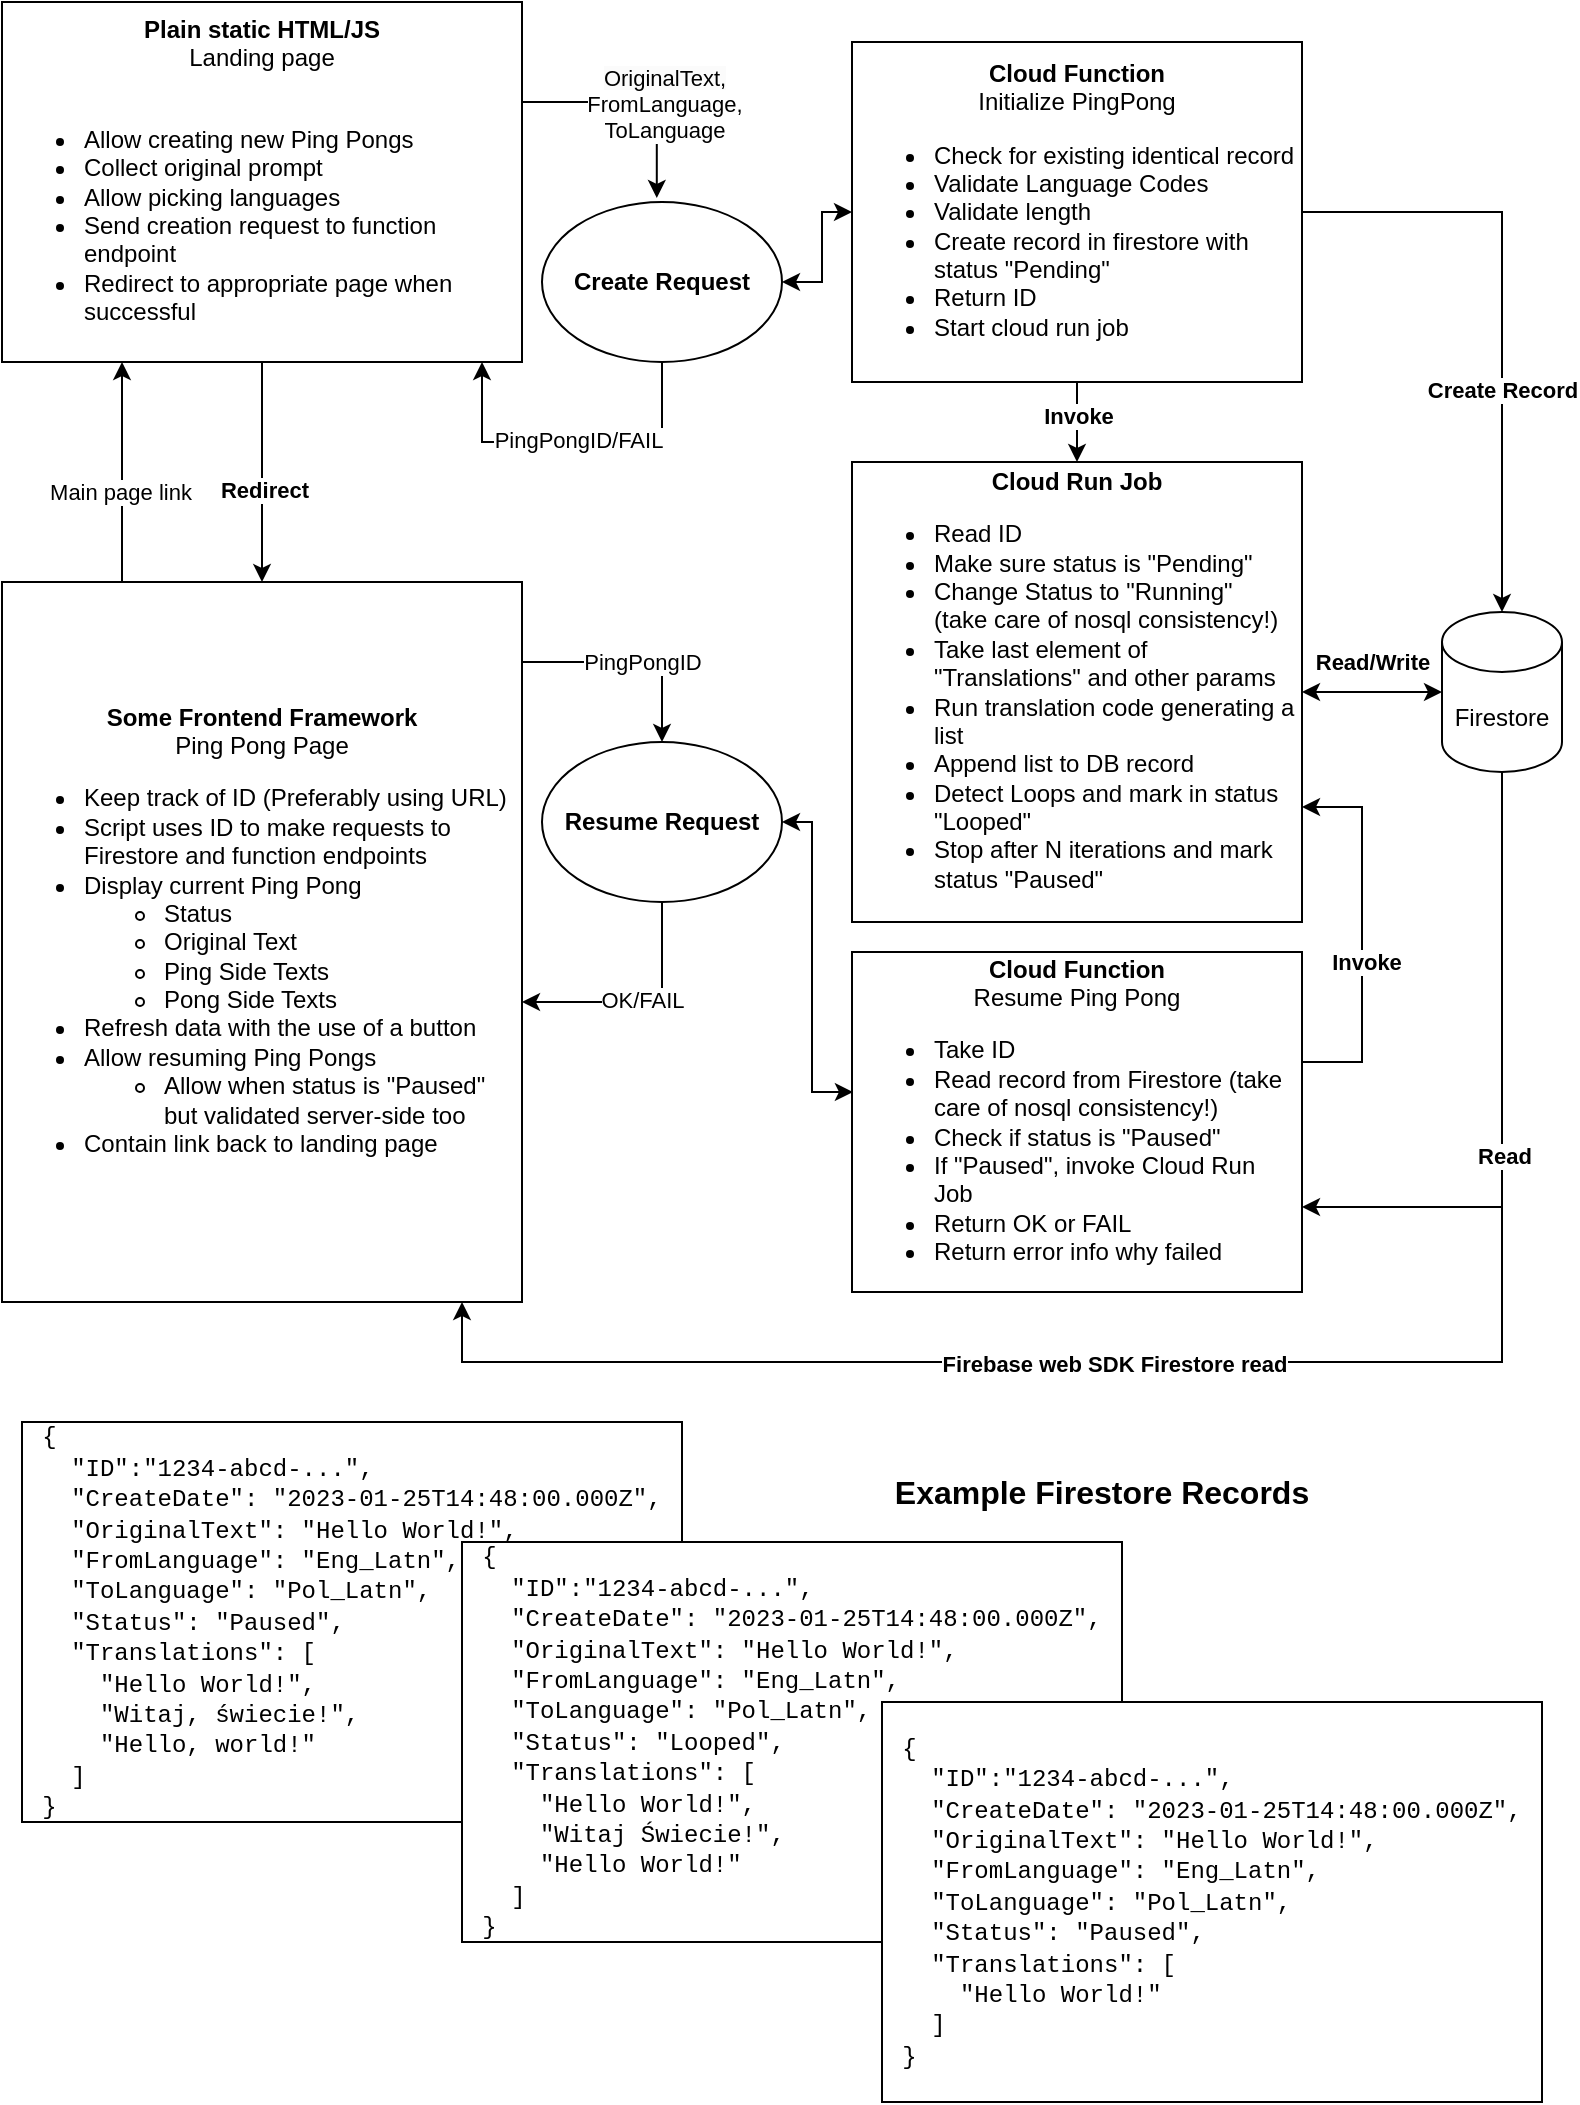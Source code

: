 <mxfile version="21.2.1" type="device">
  <diagram name="Page-1" id="m-9o20i_-PmIpjad_zd5">
    <mxGraphModel dx="1900" dy="491" grid="1" gridSize="10" guides="1" tooltips="1" connect="1" arrows="1" fold="1" page="1" pageScale="1" pageWidth="850" pageHeight="1100" math="0" shadow="0">
      <root>
        <mxCell id="0" />
        <mxCell id="1" parent="0" />
        <mxCell id="jizd02WMZwkqyDSrAhcb-18" style="edgeStyle=orthogonalEdgeStyle;rounded=0;orthogonalLoop=1;jettySize=auto;html=1;entryX=0.5;entryY=0;entryDx=0;entryDy=0;exitX=1.01;exitY=0.289;exitDx=0;exitDy=0;exitPerimeter=0;" parent="1" edge="1">
          <mxGeometry relative="1" as="geometry">
            <Array as="points">
              <mxPoint x="-489.6" y="75" />
            </Array>
            <mxPoint x="-557.0" y="75.02" as="sourcePoint" />
            <mxPoint x="-489.6" y="123" as="targetPoint" />
          </mxGeometry>
        </mxCell>
        <mxCell id="jizd02WMZwkqyDSrAhcb-19" value="&lt;font style=&quot;border-color: var(--border-color); background-color: rgb(251, 251, 251);&quot;&gt;OriginalText,&lt;br style=&quot;border-color: var(--border-color); text-align: left;&quot;&gt;&lt;/font&gt;FromLanguage,&lt;br style=&quot;border-color: var(--border-color);&quot;&gt;&lt;span style=&quot;border-color: var(--border-color); text-align: left;&quot;&gt;ToLanguage&lt;/span&gt;" style="edgeLabel;html=1;align=center;verticalAlign=middle;resizable=0;points=[];" parent="jizd02WMZwkqyDSrAhcb-18" vertex="1" connectable="0">
          <mxGeometry x="0.49" y="3" relative="1" as="geometry">
            <mxPoint y="-18" as="offset" />
          </mxGeometry>
        </mxCell>
        <mxCell id="jizd02WMZwkqyDSrAhcb-51" style="edgeStyle=orthogonalEdgeStyle;rounded=0;orthogonalLoop=1;jettySize=auto;html=1;" parent="1" source="jizd02WMZwkqyDSrAhcb-1" target="jizd02WMZwkqyDSrAhcb-16" edge="1">
          <mxGeometry relative="1" as="geometry">
            <Array as="points">
              <mxPoint x="-487" y="355" />
            </Array>
          </mxGeometry>
        </mxCell>
        <mxCell id="jizd02WMZwkqyDSrAhcb-52" value="PingPongID" style="edgeLabel;html=1;align=center;verticalAlign=middle;resizable=0;points=[];" parent="jizd02WMZwkqyDSrAhcb-51" vertex="1" connectable="0">
          <mxGeometry x="0.085" relative="1" as="geometry">
            <mxPoint as="offset" />
          </mxGeometry>
        </mxCell>
        <mxCell id="Drf0sw_uvwbe3akBlWan-4" style="edgeStyle=orthogonalEdgeStyle;rounded=0;orthogonalLoop=1;jettySize=auto;html=1;" parent="1" source="jizd02WMZwkqyDSrAhcb-1" target="Drf0sw_uvwbe3akBlWan-1" edge="1">
          <mxGeometry relative="1" as="geometry">
            <Array as="points">
              <mxPoint x="-757" y="285" />
              <mxPoint x="-757" y="285" />
            </Array>
          </mxGeometry>
        </mxCell>
        <mxCell id="Drf0sw_uvwbe3akBlWan-5" value="Main page link" style="edgeLabel;html=1;align=center;verticalAlign=middle;resizable=0;points=[];" parent="Drf0sw_uvwbe3akBlWan-4" vertex="1" connectable="0">
          <mxGeometry x="-0.182" y="1" relative="1" as="geometry">
            <mxPoint as="offset" />
          </mxGeometry>
        </mxCell>
        <mxCell id="jizd02WMZwkqyDSrAhcb-1" value="&lt;b&gt;Some Frontend Framework&lt;/b&gt;&lt;br&gt;Ping Pong Page&lt;br&gt;&lt;ul style=&quot;&quot;&gt;&lt;li style=&quot;text-align: left;&quot;&gt;Keep track of ID (Preferably using URL)&lt;/li&gt;&lt;li style=&quot;text-align: left;&quot;&gt;Script uses ID to make requests to Firestore and function endpoints&lt;/li&gt;&lt;li style=&quot;text-align: left;&quot;&gt;Display current Ping Pong&lt;/li&gt;&lt;ul&gt;&lt;li style=&quot;text-align: left;&quot;&gt;Status&lt;/li&gt;&lt;li style=&quot;text-align: left;&quot;&gt;Original Text&lt;/li&gt;&lt;li style=&quot;text-align: left;&quot;&gt;Ping Side Texts&lt;/li&gt;&lt;li style=&quot;text-align: left;&quot;&gt;Pong Side Texts&lt;/li&gt;&lt;/ul&gt;&lt;li style=&quot;text-align: left;&quot;&gt;Refresh data with the use of a button&lt;/li&gt;&lt;li style=&quot;border-color: var(--border-color); text-align: left;&quot;&gt;Allow resuming Ping Pongs&lt;/li&gt;&lt;ul&gt;&lt;li style=&quot;border-color: var(--border-color); text-align: left;&quot;&gt;Allow when status is &quot;Paused&quot; but validated server-side too&lt;/li&gt;&lt;/ul&gt;&lt;li style=&quot;text-align: left;&quot;&gt;Contain link back to landing page&amp;nbsp;&lt;/li&gt;&lt;/ul&gt;" style="rounded=0;whiteSpace=wrap;html=1;" parent="1" vertex="1">
          <mxGeometry x="-817" y="315" width="260" height="360" as="geometry" />
        </mxCell>
        <mxCell id="jizd02WMZwkqyDSrAhcb-6" style="rounded=0;orthogonalLoop=1;jettySize=auto;html=1;exitX=1;exitY=0.5;exitDx=0;exitDy=0;edgeStyle=orthogonalEdgeStyle;entryX=0.5;entryY=0;entryDx=0;entryDy=0;entryPerimeter=0;" parent="1" source="jizd02WMZwkqyDSrAhcb-2" target="jizd02WMZwkqyDSrAhcb-14" edge="1">
          <mxGeometry relative="1" as="geometry">
            <mxPoint x="293" y="305" as="targetPoint" />
            <Array as="points">
              <mxPoint x="-67" y="130" />
            </Array>
          </mxGeometry>
        </mxCell>
        <mxCell id="jizd02WMZwkqyDSrAhcb-10" value="&lt;b&gt;Create Record&lt;/b&gt;" style="edgeLabel;html=1;align=center;verticalAlign=middle;resizable=0;points=[];" parent="jizd02WMZwkqyDSrAhcb-6" vertex="1" connectable="0">
          <mxGeometry x="0.298" y="-1" relative="1" as="geometry">
            <mxPoint x="1" y="-6" as="offset" />
          </mxGeometry>
        </mxCell>
        <mxCell id="jizd02WMZwkqyDSrAhcb-8" style="edgeStyle=orthogonalEdgeStyle;rounded=0;orthogonalLoop=1;jettySize=auto;html=1;" parent="1" source="jizd02WMZwkqyDSrAhcb-2" target="jizd02WMZwkqyDSrAhcb-7" edge="1">
          <mxGeometry relative="1" as="geometry">
            <Array as="points">
              <mxPoint x="-292" y="275" />
              <mxPoint x="-292" y="275" />
            </Array>
          </mxGeometry>
        </mxCell>
        <mxCell id="jizd02WMZwkqyDSrAhcb-34" value="&lt;b&gt;Invoke&lt;/b&gt;" style="edgeLabel;html=1;align=center;verticalAlign=middle;resizable=0;points=[];" parent="jizd02WMZwkqyDSrAhcb-8" vertex="1" connectable="0">
          <mxGeometry x="-0.18" relative="1" as="geometry">
            <mxPoint as="offset" />
          </mxGeometry>
        </mxCell>
        <mxCell id="jizd02WMZwkqyDSrAhcb-2" value="&lt;b&gt;Cloud Function&lt;br&gt;&lt;/b&gt;Initialize PingPong&lt;br&gt;&lt;div style=&quot;text-align: left;&quot;&gt;&lt;ul style=&quot;&quot;&gt;&lt;li style=&quot;font-weight: bold;&quot;&gt;&lt;span style=&quot;background-color: initial; font-weight: normal;&quot;&gt;Check for existing identical record&lt;/span&gt;&lt;/li&gt;&lt;li style=&quot;font-weight: bold;&quot;&gt;&lt;span style=&quot;background-color: initial; font-weight: normal;&quot;&gt;Validate Language Codes&lt;/span&gt;&lt;/li&gt;&lt;li style=&quot;font-weight: bold;&quot;&gt;&lt;span style=&quot;background-color: initial; font-weight: normal;&quot;&gt;Validate length&lt;/span&gt;&lt;/li&gt;&lt;li style=&quot;&quot;&gt;&lt;span style=&quot;background-color: initial;&quot;&gt;Create record in firestore with status &quot;Pending&quot;&lt;/span&gt;&lt;/li&gt;&lt;li style=&quot;&quot;&gt;&lt;span style=&quot;background-color: initial;&quot;&gt;Return ID&lt;/span&gt;&lt;/li&gt;&lt;li style=&quot;&quot;&gt;&lt;span style=&quot;background-color: initial;&quot;&gt;Start cloud run job&lt;/span&gt;&lt;/li&gt;&lt;/ul&gt;&lt;/div&gt;" style="rounded=0;whiteSpace=wrap;html=1;" parent="1" vertex="1">
          <mxGeometry x="-392" y="45" width="225" height="170" as="geometry" />
        </mxCell>
        <mxCell id="jizd02WMZwkqyDSrAhcb-9" style="edgeStyle=orthogonalEdgeStyle;rounded=0;orthogonalLoop=1;jettySize=auto;html=1;entryX=0;entryY=0.5;entryDx=0;entryDy=0;entryPerimeter=0;startArrow=classic;startFill=1;" parent="1" source="jizd02WMZwkqyDSrAhcb-7" target="jizd02WMZwkqyDSrAhcb-14" edge="1">
          <mxGeometry relative="1" as="geometry">
            <mxPoint x="233" y="345" as="targetPoint" />
          </mxGeometry>
        </mxCell>
        <mxCell id="jizd02WMZwkqyDSrAhcb-11" value="&lt;b&gt;Read/Write&lt;/b&gt;" style="edgeLabel;html=1;align=center;verticalAlign=middle;resizable=0;points=[];" parent="jizd02WMZwkqyDSrAhcb-9" vertex="1" connectable="0">
          <mxGeometry x="-0.281" y="2" relative="1" as="geometry">
            <mxPoint x="10" y="-13" as="offset" />
          </mxGeometry>
        </mxCell>
        <mxCell id="jizd02WMZwkqyDSrAhcb-7" value="&lt;b&gt;Cloud Run Job&lt;/b&gt;&lt;br&gt;&lt;ul style=&quot;&quot;&gt;&lt;li style=&quot;text-align: left;&quot;&gt;Read ID&lt;/li&gt;&lt;li style=&quot;text-align: left;&quot;&gt;Make sure status is &quot;Pending&quot;&lt;/li&gt;&lt;li style=&quot;text-align: left;&quot;&gt;Change Status to &quot;Running&quot;&lt;br&gt;(take care of nosql consistency!)&lt;br&gt;&lt;/li&gt;&lt;li style=&quot;text-align: left;&quot;&gt;Take last element of &quot;Translations&quot; and other params&lt;/li&gt;&lt;li style=&quot;text-align: left;&quot;&gt;Run translation code generating a list&lt;/li&gt;&lt;li style=&quot;text-align: left;&quot;&gt;Append list to DB record&lt;/li&gt;&lt;li style=&quot;text-align: left;&quot;&gt;Detect Loops and mark in status &quot;Looped&quot;&lt;/li&gt;&lt;li style=&quot;text-align: left;&quot;&gt;Stop after N iterations and mark status &quot;Paused&quot;&lt;/li&gt;&lt;/ul&gt;" style="rounded=0;whiteSpace=wrap;html=1;" parent="1" vertex="1">
          <mxGeometry x="-392" y="255" width="225" height="230" as="geometry" />
        </mxCell>
        <mxCell id="jizd02WMZwkqyDSrAhcb-31" style="edgeStyle=orthogonalEdgeStyle;rounded=0;orthogonalLoop=1;jettySize=auto;html=1;" parent="1" source="jizd02WMZwkqyDSrAhcb-14" target="jizd02WMZwkqyDSrAhcb-1" edge="1">
          <mxGeometry relative="1" as="geometry">
            <Array as="points">
              <mxPoint x="-67" y="705" />
              <mxPoint x="-587" y="705" />
            </Array>
            <mxPoint x="-727" y="705" as="targetPoint" />
          </mxGeometry>
        </mxCell>
        <mxCell id="jizd02WMZwkqyDSrAhcb-33" value="&lt;b&gt;Firebase web SDK Firestore read&lt;/b&gt;" style="edgeLabel;html=1;align=center;verticalAlign=middle;resizable=0;points=[];" parent="jizd02WMZwkqyDSrAhcb-31" vertex="1" connectable="0">
          <mxGeometry x="0.36" y="1" relative="1" as="geometry">
            <mxPoint x="85" as="offset" />
          </mxGeometry>
        </mxCell>
        <mxCell id="jizd02WMZwkqyDSrAhcb-40" style="edgeStyle=orthogonalEdgeStyle;rounded=0;orthogonalLoop=1;jettySize=auto;html=1;entryX=1;entryY=0.75;entryDx=0;entryDy=0;" parent="1" source="jizd02WMZwkqyDSrAhcb-14" target="jizd02WMZwkqyDSrAhcb-30" edge="1">
          <mxGeometry relative="1" as="geometry">
            <Array as="points">
              <mxPoint x="-67" y="627" />
            </Array>
          </mxGeometry>
        </mxCell>
        <mxCell id="jizd02WMZwkqyDSrAhcb-41" value="&lt;b&gt;Read&lt;/b&gt;" style="edgeLabel;html=1;align=center;verticalAlign=middle;resizable=0;points=[];" parent="jizd02WMZwkqyDSrAhcb-40" vertex="1" connectable="0">
          <mxGeometry x="0.208" y="1" relative="1" as="geometry">
            <mxPoint as="offset" />
          </mxGeometry>
        </mxCell>
        <mxCell id="jizd02WMZwkqyDSrAhcb-14" value="Firestore" style="shape=cylinder3;whiteSpace=wrap;html=1;boundedLbl=1;backgroundOutline=1;size=15;" parent="1" vertex="1">
          <mxGeometry x="-97" y="330" width="60" height="80" as="geometry" />
        </mxCell>
        <mxCell id="jizd02WMZwkqyDSrAhcb-20" style="edgeStyle=orthogonalEdgeStyle;rounded=0;orthogonalLoop=1;jettySize=auto;html=1;startArrow=classic;startFill=1;" parent="1" source="jizd02WMZwkqyDSrAhcb-15" target="jizd02WMZwkqyDSrAhcb-2" edge="1">
          <mxGeometry relative="1" as="geometry" />
        </mxCell>
        <mxCell id="jizd02WMZwkqyDSrAhcb-21" style="edgeStyle=orthogonalEdgeStyle;rounded=0;orthogonalLoop=1;jettySize=auto;html=1;exitX=0.5;exitY=1;exitDx=0;exitDy=0;" parent="1" source="jizd02WMZwkqyDSrAhcb-15" target="Drf0sw_uvwbe3akBlWan-1" edge="1">
          <mxGeometry relative="1" as="geometry">
            <mxPoint x="-767" y="315" as="targetPoint" />
            <Array as="points">
              <mxPoint x="-487" y="245" />
              <mxPoint x="-577" y="245" />
            </Array>
          </mxGeometry>
        </mxCell>
        <mxCell id="jizd02WMZwkqyDSrAhcb-22" value="PingPongID/FAIL" style="edgeLabel;html=1;align=center;verticalAlign=middle;resizable=0;points=[];" parent="jizd02WMZwkqyDSrAhcb-21" vertex="1" connectable="0">
          <mxGeometry x="0.117" y="-1" relative="1" as="geometry">
            <mxPoint x="13" as="offset" />
          </mxGeometry>
        </mxCell>
        <mxCell id="jizd02WMZwkqyDSrAhcb-15" value="&lt;b&gt;Create Request&lt;/b&gt;&lt;span style=&quot;border-color: var(--border-color); text-align: left; background-color: rgb(255, 255, 255); font-size: 11px;&quot;&gt;&lt;br&gt;&lt;/span&gt;" style="ellipse;whiteSpace=wrap;html=1;" parent="1" vertex="1">
          <mxGeometry x="-547" y="125" width="120" height="80" as="geometry" />
        </mxCell>
        <mxCell id="jizd02WMZwkqyDSrAhcb-50" style="edgeStyle=orthogonalEdgeStyle;rounded=0;orthogonalLoop=1;jettySize=auto;html=1;entryX=0.002;entryY=0.412;entryDx=0;entryDy=0;entryPerimeter=0;startArrow=classic;startFill=1;" parent="1" source="jizd02WMZwkqyDSrAhcb-16" target="jizd02WMZwkqyDSrAhcb-30" edge="1">
          <mxGeometry relative="1" as="geometry">
            <Array as="points">
              <mxPoint x="-412" y="435" />
              <mxPoint x="-412" y="570" />
            </Array>
          </mxGeometry>
        </mxCell>
        <mxCell id="jizd02WMZwkqyDSrAhcb-53" style="edgeStyle=orthogonalEdgeStyle;rounded=0;orthogonalLoop=1;jettySize=auto;html=1;" parent="1" source="jizd02WMZwkqyDSrAhcb-16" target="jizd02WMZwkqyDSrAhcb-1" edge="1">
          <mxGeometry relative="1" as="geometry">
            <Array as="points">
              <mxPoint x="-487" y="525" />
            </Array>
          </mxGeometry>
        </mxCell>
        <mxCell id="jizd02WMZwkqyDSrAhcb-54" value="OK/FAIL" style="edgeLabel;html=1;align=center;verticalAlign=middle;resizable=0;points=[];" parent="jizd02WMZwkqyDSrAhcb-53" vertex="1" connectable="0">
          <mxGeometry x="0.011" y="-1" relative="1" as="geometry">
            <mxPoint as="offset" />
          </mxGeometry>
        </mxCell>
        <mxCell id="jizd02WMZwkqyDSrAhcb-16" value="&lt;b&gt;Resume Request&lt;/b&gt;&lt;span style=&quot;border-color: var(--border-color); font-size: 11px; text-align: left; background-color: rgb(255, 255, 255);&quot;&gt;&lt;br&gt;&lt;/span&gt;" style="ellipse;whiteSpace=wrap;html=1;" parent="1" vertex="1">
          <mxGeometry x="-547" y="395" width="120" height="80" as="geometry" />
        </mxCell>
        <mxCell id="jizd02WMZwkqyDSrAhcb-38" style="edgeStyle=orthogonalEdgeStyle;rounded=0;orthogonalLoop=1;jettySize=auto;html=1;entryX=1;entryY=0.75;entryDx=0;entryDy=0;" parent="1" source="jizd02WMZwkqyDSrAhcb-30" target="jizd02WMZwkqyDSrAhcb-7" edge="1">
          <mxGeometry relative="1" as="geometry">
            <Array as="points">
              <mxPoint x="-137" y="555" />
              <mxPoint x="-137" y="428" />
            </Array>
          </mxGeometry>
        </mxCell>
        <mxCell id="jizd02WMZwkqyDSrAhcb-39" value="&lt;b&gt;Invoke&lt;/b&gt;" style="edgeLabel;html=1;align=center;verticalAlign=middle;resizable=0;points=[];" parent="jizd02WMZwkqyDSrAhcb-38" vertex="1" connectable="0">
          <mxGeometry x="-0.139" y="-2" relative="1" as="geometry">
            <mxPoint as="offset" />
          </mxGeometry>
        </mxCell>
        <mxCell id="jizd02WMZwkqyDSrAhcb-30" value="&lt;b&gt;Cloud Function&lt;br&gt;&lt;/b&gt;Resume Ping Pong&lt;br&gt;&lt;div style=&quot;text-align: left;&quot;&gt;&lt;ul style=&quot;&quot;&gt;&lt;li style=&quot;&quot;&gt;Take ID&lt;/li&gt;&lt;li style=&quot;&quot;&gt;Read record from Firestore (take care of&amp;nbsp;nosql consistency!)&amp;nbsp;&lt;/li&gt;&lt;li style=&quot;&quot;&gt;Check if status is &quot;Paused&quot;&lt;/li&gt;&lt;li style=&quot;&quot;&gt;If &quot;Paused&quot;, invoke Cloud Run Job&lt;/li&gt;&lt;li style=&quot;&quot;&gt;Return OK or FAIL&amp;nbsp;&lt;/li&gt;&lt;li style=&quot;&quot;&gt;Return error info why failed&lt;/li&gt;&lt;/ul&gt;&lt;/div&gt;" style="rounded=0;whiteSpace=wrap;html=1;" parent="1" vertex="1">
          <mxGeometry x="-392" y="500" width="225" height="170" as="geometry" />
        </mxCell>
        <mxCell id="jizd02WMZwkqyDSrAhcb-35" value="&lt;div style=&quot;text-align: left;&quot;&gt;&lt;span style=&quot;background-color: initial;&quot;&gt;&lt;font face=&quot;Courier New&quot;&gt;{&lt;/font&gt;&lt;/span&gt;&lt;/div&gt;&lt;div style=&quot;text-align: left;&quot;&gt;&lt;span style=&quot;background-color: initial;&quot;&gt;&lt;font face=&quot;Courier New&quot;&gt;&amp;nbsp; &quot;ID&quot;:&quot;1234-abcd-...&quot;,&lt;/font&gt;&lt;/span&gt;&lt;/div&gt;&lt;div style=&quot;text-align: left;&quot;&gt;&lt;div style=&quot;border-color: var(--border-color);&quot;&gt;&lt;font style=&quot;border-color: var(--border-color);&quot; face=&quot;Courier New&quot;&gt;&amp;nbsp; &quot;CreateDate&quot;: &quot;2023-01-25T14:48:00.000Z&quot;,&lt;/font&gt;&lt;/div&gt;&lt;/div&gt;&lt;div style=&quot;text-align: left;&quot;&gt;&lt;font face=&quot;Courier New&quot;&gt;&amp;nbsp; &quot;OriginalText&quot;: &quot;Hello World!&quot;,&lt;br&gt;&amp;nbsp; &quot;FromLanguage&quot;: &quot;Eng_Latn&quot;,&lt;/font&gt;&lt;/div&gt;&lt;div style=&quot;text-align: left;&quot;&gt;&lt;span style=&quot;background-color: initial;&quot;&gt;&lt;font face=&quot;Courier New&quot;&gt;&amp;nbsp; &quot;ToLanguage&quot;: &quot;Pol_Latn&quot;,&lt;/font&gt;&lt;/span&gt;&lt;/div&gt;&lt;div style=&quot;text-align: left;&quot;&gt;&lt;span style=&quot;background-color: initial;&quot;&gt;&lt;font face=&quot;Courier New&quot;&gt;&amp;nbsp; &quot;Status&quot;: &quot;Paused&quot;,&lt;/font&gt;&lt;/span&gt;&lt;/div&gt;&lt;div style=&quot;text-align: left;&quot;&gt;&lt;font face=&quot;Courier New&quot;&gt;&amp;nbsp; &quot;Translations&quot;: [&lt;/font&gt;&lt;/div&gt;&lt;div style=&quot;text-align: left;&quot;&gt;&lt;font face=&quot;Courier New&quot;&gt;&amp;nbsp; &amp;nbsp; &quot;Hello World!&quot;,&lt;/font&gt;&lt;/div&gt;&lt;div style=&quot;text-align: left;&quot;&gt;&lt;font face=&quot;Courier New&quot;&gt;&amp;nbsp; &amp;nbsp; &quot;Witaj, świecie!&quot;,&lt;/font&gt;&lt;/div&gt;&lt;div style=&quot;text-align: left;&quot;&gt;&lt;font face=&quot;Courier New&quot;&gt;&amp;nbsp; &amp;nbsp; &quot;Hello, world!&quot;&lt;/font&gt;&lt;/div&gt;&lt;div style=&quot;text-align: left;&quot;&gt;&lt;font face=&quot;Courier New&quot;&gt;&amp;nbsp; ]&lt;/font&gt;&lt;/div&gt;&lt;div style=&quot;text-align: left;&quot;&gt;&lt;span style=&quot;background-color: initial;&quot;&gt;&lt;font face=&quot;Courier New&quot;&gt;}&lt;/font&gt;&lt;/span&gt;&lt;/div&gt;" style="rounded=0;whiteSpace=wrap;html=1;" parent="1" vertex="1">
          <mxGeometry x="-807" y="735" width="330" height="200" as="geometry" />
        </mxCell>
        <mxCell id="jizd02WMZwkqyDSrAhcb-37" value="&lt;b&gt;&lt;font style=&quot;font-size: 16px;&quot;&gt;Example Firestore Records&lt;/font&gt;&lt;/b&gt;" style="text;html=1;strokeColor=none;fillColor=none;align=center;verticalAlign=middle;whiteSpace=wrap;rounded=0;" parent="1" vertex="1">
          <mxGeometry x="-397" y="755" width="260" height="30" as="geometry" />
        </mxCell>
        <mxCell id="Drf0sw_uvwbe3akBlWan-2" style="edgeStyle=orthogonalEdgeStyle;rounded=0;orthogonalLoop=1;jettySize=auto;html=1;" parent="1" source="Drf0sw_uvwbe3akBlWan-1" target="jizd02WMZwkqyDSrAhcb-1" edge="1">
          <mxGeometry relative="1" as="geometry">
            <Array as="points">
              <mxPoint x="-687" y="235" />
              <mxPoint x="-687" y="235" />
            </Array>
          </mxGeometry>
        </mxCell>
        <mxCell id="Drf0sw_uvwbe3akBlWan-3" value="&lt;b&gt;Redirect&lt;/b&gt;" style="edgeLabel;html=1;align=center;verticalAlign=middle;resizable=0;points=[];" parent="Drf0sw_uvwbe3akBlWan-2" vertex="1" connectable="0">
          <mxGeometry x="0.167" y="1" relative="1" as="geometry">
            <mxPoint as="offset" />
          </mxGeometry>
        </mxCell>
        <mxCell id="Drf0sw_uvwbe3akBlWan-1" value="&lt;b&gt;Plain static HTML/JS&lt;/b&gt;&lt;br&gt;&lt;span style=&quot;text-align: left; background-color: initial;&quot;&gt;Landing page&lt;/span&gt;&lt;br&gt;&lt;br&gt;&lt;ul&gt;&lt;li style=&quot;text-align: left; border-color: var(--border-color);&quot;&gt;Allow creating new Ping Pongs&lt;/li&gt;&lt;li style=&quot;text-align: left; border-color: var(--border-color);&quot;&gt;Collect original prompt&lt;/li&gt;&lt;li style=&quot;text-align: left; border-color: var(--border-color);&quot;&gt;Allow picking languages&lt;/li&gt;&lt;li style=&quot;text-align: left; border-color: var(--border-color);&quot;&gt;Send creation request to function endpoint&lt;/li&gt;&lt;li style=&quot;text-align: left; border-color: var(--border-color);&quot;&gt;Redirect to appropriate page when successful&lt;/li&gt;&lt;/ul&gt;" style="rounded=0;whiteSpace=wrap;html=1;" parent="1" vertex="1">
          <mxGeometry x="-817" y="25" width="260" height="180" as="geometry" />
        </mxCell>
        <mxCell id="jizd02WMZwkqyDSrAhcb-24" value="&lt;div style=&quot;text-align: left;&quot;&gt;&lt;span style=&quot;background-color: initial;&quot;&gt;&lt;font face=&quot;Courier New&quot;&gt;{&lt;/font&gt;&lt;/span&gt;&lt;/div&gt;&lt;div style=&quot;text-align: left;&quot;&gt;&lt;span style=&quot;background-color: initial;&quot;&gt;&lt;font face=&quot;Courier New&quot;&gt;&amp;nbsp; &quot;ID&quot;:&quot;1234-abcd-...&quot;,&lt;/font&gt;&lt;/span&gt;&lt;/div&gt;&lt;div style=&quot;text-align: left;&quot;&gt;&lt;div style=&quot;border-color: var(--border-color);&quot;&gt;&lt;font style=&quot;border-color: var(--border-color);&quot; face=&quot;Courier New&quot;&gt;&amp;nbsp; &quot;CreateDate&quot;: &quot;2023-01-25T14:48:00.000Z&quot;,&lt;/font&gt;&lt;/div&gt;&lt;/div&gt;&lt;div style=&quot;text-align: left;&quot;&gt;&lt;font face=&quot;Courier New&quot;&gt;&amp;nbsp; &quot;OriginalText&quot;: &quot;Hello World!&quot;,&lt;br&gt;&amp;nbsp; &quot;FromLanguage&quot;: &quot;Eng_Latn&quot;,&lt;/font&gt;&lt;/div&gt;&lt;div style=&quot;text-align: left;&quot;&gt;&lt;span style=&quot;background-color: initial;&quot;&gt;&lt;font face=&quot;Courier New&quot;&gt;&amp;nbsp; &quot;ToLanguage&quot;: &quot;Pol_Latn&quot;,&lt;/font&gt;&lt;/span&gt;&lt;/div&gt;&lt;div style=&quot;text-align: left;&quot;&gt;&lt;span style=&quot;background-color: initial;&quot;&gt;&lt;font face=&quot;Courier New&quot;&gt;&amp;nbsp; &quot;Status&quot;: &quot;Looped&quot;,&lt;/font&gt;&lt;/span&gt;&lt;/div&gt;&lt;div style=&quot;text-align: left;&quot;&gt;&lt;font face=&quot;Courier New&quot;&gt;&amp;nbsp; &quot;Translations&quot;: [&lt;/font&gt;&lt;/div&gt;&lt;div style=&quot;text-align: left;&quot;&gt;&lt;font face=&quot;Courier New&quot;&gt;&amp;nbsp; &amp;nbsp; &quot;Hello World!&quot;,&lt;/font&gt;&lt;/div&gt;&lt;div style=&quot;text-align: left;&quot;&gt;&lt;font face=&quot;Courier New&quot;&gt;&amp;nbsp; &amp;nbsp; &quot;Witaj Świecie!&quot;,&lt;/font&gt;&lt;/div&gt;&lt;div style=&quot;text-align: left;&quot;&gt;&lt;font face=&quot;Courier New&quot;&gt;&amp;nbsp; &amp;nbsp; &quot;Hello World!&quot;&lt;/font&gt;&lt;/div&gt;&lt;div style=&quot;text-align: left;&quot;&gt;&lt;font face=&quot;Courier New&quot;&gt;&amp;nbsp; ]&lt;/font&gt;&lt;/div&gt;&lt;div style=&quot;text-align: left;&quot;&gt;&lt;span style=&quot;background-color: initial;&quot;&gt;&lt;font face=&quot;Courier New&quot;&gt;}&lt;/font&gt;&lt;/span&gt;&lt;/div&gt;" style="rounded=0;whiteSpace=wrap;html=1;" parent="1" vertex="1">
          <mxGeometry x="-587" y="795" width="330" height="200" as="geometry" />
        </mxCell>
        <mxCell id="jizd02WMZwkqyDSrAhcb-27" value="&lt;div style=&quot;text-align: left;&quot;&gt;&lt;span style=&quot;background-color: initial;&quot;&gt;&lt;font face=&quot;Courier New&quot;&gt;{&lt;/font&gt;&lt;/span&gt;&lt;/div&gt;&lt;div style=&quot;text-align: left;&quot;&gt;&lt;span style=&quot;background-color: initial;&quot;&gt;&lt;font face=&quot;Courier New&quot;&gt;&amp;nbsp; &quot;ID&quot;:&quot;1234-abcd-...&quot;,&lt;/font&gt;&lt;/span&gt;&lt;/div&gt;&lt;div style=&quot;text-align: left;&quot;&gt;&lt;font face=&quot;Courier New&quot;&gt;&amp;nbsp; &quot;CreateDate&quot;: &quot;2023-01-25T14:48:00.000Z&quot;,&lt;/font&gt;&lt;/div&gt;&lt;div style=&quot;text-align: left;&quot;&gt;&lt;span style=&quot;background-color: initial;&quot;&gt;&lt;font face=&quot;Courier New&quot;&gt;&amp;nbsp; &quot;OriginalText&quot;: &quot;Hello World!&quot;,&lt;br&gt;&amp;nbsp; &quot;FromLanguage&quot;: &quot;Eng_Latn&quot;,&lt;/font&gt;&lt;/span&gt;&lt;/div&gt;&lt;div style=&quot;text-align: left;&quot;&gt;&lt;span style=&quot;background-color: initial;&quot;&gt;&lt;font face=&quot;Courier New&quot;&gt;&amp;nbsp; &quot;ToLanguage&quot;: &quot;Pol_Latn&quot;,&lt;/font&gt;&lt;/span&gt;&lt;/div&gt;&lt;div style=&quot;text-align: left;&quot;&gt;&lt;span style=&quot;background-color: initial;&quot;&gt;&lt;font face=&quot;Courier New&quot;&gt;&amp;nbsp; &quot;Status&quot;: &quot;Paused&quot;,&lt;/font&gt;&lt;/span&gt;&lt;/div&gt;&lt;div style=&quot;text-align: left;&quot;&gt;&lt;font face=&quot;Courier New&quot;&gt;&amp;nbsp; &quot;Translations&quot;: [&lt;/font&gt;&lt;/div&gt;&lt;div style=&quot;text-align: left;&quot;&gt;&lt;font face=&quot;Courier New&quot;&gt;&amp;nbsp; &amp;nbsp; &quot;Hello World!&quot;&lt;/font&gt;&lt;/div&gt;&lt;div style=&quot;text-align: left;&quot;&gt;&lt;span style=&quot;font-family: &amp;quot;Courier New&amp;quot;; background-color: initial;&quot;&gt;&amp;nbsp; ]&lt;/span&gt;&lt;br&gt;&lt;/div&gt;&lt;div style=&quot;text-align: left;&quot;&gt;&lt;span style=&quot;background-color: initial;&quot;&gt;&lt;font face=&quot;Courier New&quot;&gt;}&lt;/font&gt;&lt;/span&gt;&lt;/div&gt;" style="rounded=0;whiteSpace=wrap;html=1;" parent="1" vertex="1">
          <mxGeometry x="-377" y="875" width="330" height="200" as="geometry" />
        </mxCell>
      </root>
    </mxGraphModel>
  </diagram>
</mxfile>
